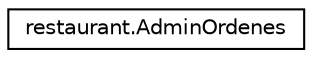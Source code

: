 digraph "Graphical Class Hierarchy"
{
 // LATEX_PDF_SIZE
  edge [fontname="Helvetica",fontsize="10",labelfontname="Helvetica",labelfontsize="10"];
  node [fontname="Helvetica",fontsize="10",shape=record];
  rankdir="LR";
  Node0 [label="restaurant.AdminOrdenes",height=0.2,width=0.4,color="black", fillcolor="white", style="filled",URL="$classrestaurant_1_1_admin_ordenes.html",tooltip=" "];
}
